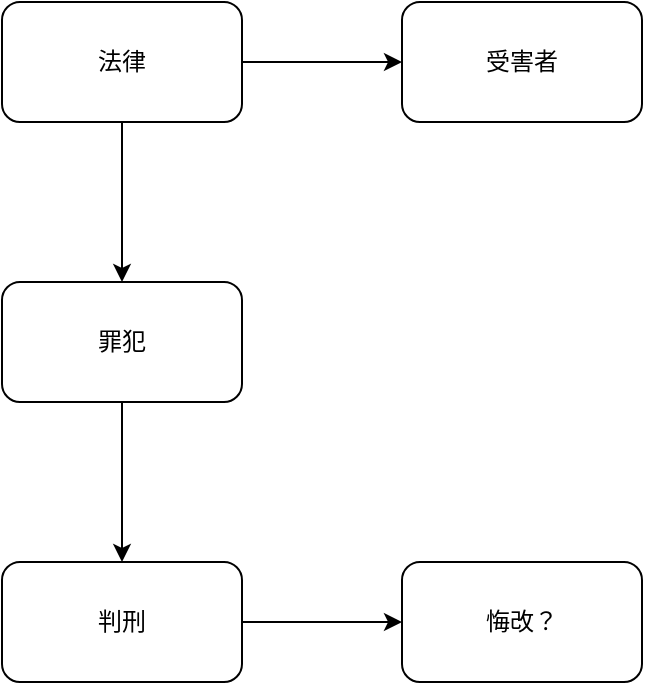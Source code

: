 <mxfile version="24.2.7" type="github">
  <diagram name="第 1 页" id="vMAxnqKmyP18Wetk9y52">
    <mxGraphModel dx="996" dy="553" grid="1" gridSize="10" guides="1" tooltips="1" connect="1" arrows="1" fold="1" page="1" pageScale="1" pageWidth="827" pageHeight="1169" math="0" shadow="0">
      <root>
        <mxCell id="0" />
        <mxCell id="1" parent="0" />
        <mxCell id="4P6bmolfkoW05ZSD3Kf2-3" value="" style="edgeStyle=orthogonalEdgeStyle;rounded=0;orthogonalLoop=1;jettySize=auto;html=1;" edge="1" parent="1" source="4P6bmolfkoW05ZSD3Kf2-1" target="4P6bmolfkoW05ZSD3Kf2-2">
          <mxGeometry relative="1" as="geometry" />
        </mxCell>
        <mxCell id="4P6bmolfkoW05ZSD3Kf2-5" value="" style="edgeStyle=orthogonalEdgeStyle;rounded=0;orthogonalLoop=1;jettySize=auto;html=1;" edge="1" parent="1" source="4P6bmolfkoW05ZSD3Kf2-1" target="4P6bmolfkoW05ZSD3Kf2-4">
          <mxGeometry relative="1" as="geometry" />
        </mxCell>
        <mxCell id="4P6bmolfkoW05ZSD3Kf2-1" value="法律" style="rounded=1;whiteSpace=wrap;html=1;" vertex="1" parent="1">
          <mxGeometry x="230" y="130" width="120" height="60" as="geometry" />
        </mxCell>
        <mxCell id="4P6bmolfkoW05ZSD3Kf2-7" value="" style="edgeStyle=orthogonalEdgeStyle;rounded=0;orthogonalLoop=1;jettySize=auto;html=1;" edge="1" parent="1" source="4P6bmolfkoW05ZSD3Kf2-2" target="4P6bmolfkoW05ZSD3Kf2-6">
          <mxGeometry relative="1" as="geometry" />
        </mxCell>
        <mxCell id="4P6bmolfkoW05ZSD3Kf2-2" value="罪犯" style="whiteSpace=wrap;html=1;rounded=1;" vertex="1" parent="1">
          <mxGeometry x="230" y="270" width="120" height="60" as="geometry" />
        </mxCell>
        <mxCell id="4P6bmolfkoW05ZSD3Kf2-4" value="受害者" style="whiteSpace=wrap;html=1;rounded=1;" vertex="1" parent="1">
          <mxGeometry x="430" y="130" width="120" height="60" as="geometry" />
        </mxCell>
        <mxCell id="4P6bmolfkoW05ZSD3Kf2-9" value="" style="edgeStyle=orthogonalEdgeStyle;rounded=0;orthogonalLoop=1;jettySize=auto;html=1;" edge="1" parent="1" source="4P6bmolfkoW05ZSD3Kf2-6" target="4P6bmolfkoW05ZSD3Kf2-8">
          <mxGeometry relative="1" as="geometry" />
        </mxCell>
        <mxCell id="4P6bmolfkoW05ZSD3Kf2-6" value="判刑" style="whiteSpace=wrap;html=1;rounded=1;" vertex="1" parent="1">
          <mxGeometry x="230" y="410" width="120" height="60" as="geometry" />
        </mxCell>
        <mxCell id="4P6bmolfkoW05ZSD3Kf2-8" value="悔改？" style="whiteSpace=wrap;html=1;rounded=1;" vertex="1" parent="1">
          <mxGeometry x="430" y="410" width="120" height="60" as="geometry" />
        </mxCell>
      </root>
    </mxGraphModel>
  </diagram>
</mxfile>
